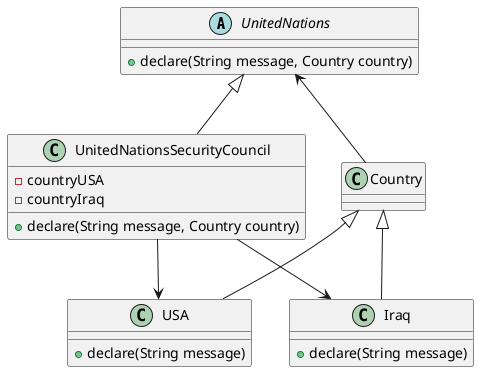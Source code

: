 @startuml design

abstract UnitedNations {
    + declare(String message, Country country)
}

class UnitedNationsSecurityCouncil extends UnitedNations {
    - countryUSA
    - countryIraq
    + declare(String message, Country country)
}

UnitedNations <-- Country

class USA extends Country{
    + declare(String message)
}

class Iraq extends Country {
    + declare(String message)
}

UnitedNationsSecurityCouncil --> USA
UnitedNationsSecurityCouncil --> Iraq

@enduml